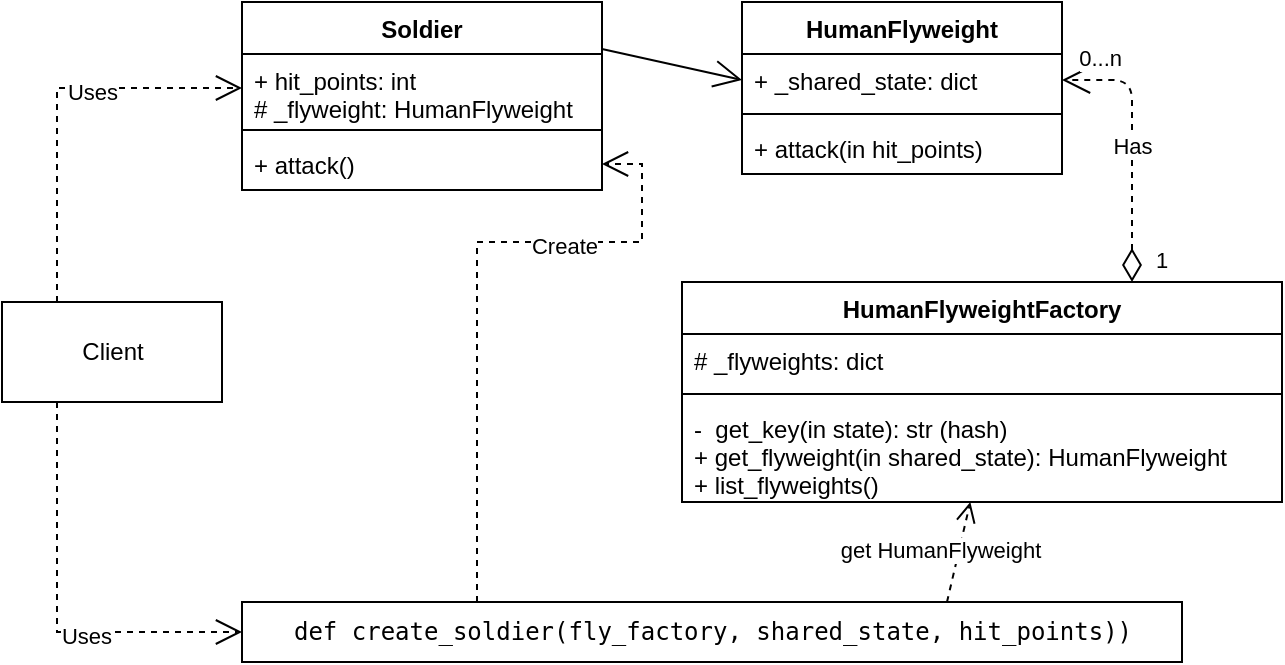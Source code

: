 <mxfile version="14.5.1" type="device"><diagram id="C5RBs43oDa-KdzZeNtuy" name="Page-1"><mxGraphModel dx="1350" dy="816" grid="1" gridSize="10" guides="1" tooltips="1" connect="1" arrows="1" fold="1" page="1" pageScale="1" pageWidth="827" pageHeight="1169" math="0" shadow="0"><root><mxCell id="WIyWlLk6GJQsqaUBKTNV-0"/><mxCell id="WIyWlLk6GJQsqaUBKTNV-1" parent="WIyWlLk6GJQsqaUBKTNV-0"/><mxCell id="5MXYveRSAMyTtyhuqWg0-2" value="HumanFlyweight" style="swimlane;fontStyle=1;align=center;verticalAlign=top;childLayout=stackLayout;horizontal=1;startSize=26;horizontalStack=0;resizeParent=1;resizeParentMax=0;resizeLast=0;collapsible=1;marginBottom=0;fontColor=#000000;" vertex="1" parent="WIyWlLk6GJQsqaUBKTNV-1"><mxGeometry x="380" y="10" width="160" height="86" as="geometry"/></mxCell><mxCell id="5MXYveRSAMyTtyhuqWg0-3" value="+ _shared_state: dict" style="text;strokeColor=none;fillColor=none;align=left;verticalAlign=top;spacingLeft=4;spacingRight=4;overflow=hidden;rotatable=0;points=[[0,0.5],[1,0.5]];portConstraint=eastwest;" vertex="1" parent="5MXYveRSAMyTtyhuqWg0-2"><mxGeometry y="26" width="160" height="26" as="geometry"/></mxCell><mxCell id="5MXYveRSAMyTtyhuqWg0-4" value="" style="line;strokeWidth=1;fillColor=none;align=left;verticalAlign=middle;spacingTop=-1;spacingLeft=3;spacingRight=3;rotatable=0;labelPosition=right;points=[];portConstraint=eastwest;" vertex="1" parent="5MXYveRSAMyTtyhuqWg0-2"><mxGeometry y="52" width="160" height="8" as="geometry"/></mxCell><mxCell id="5MXYveRSAMyTtyhuqWg0-5" value="+ attack(in hit_points)" style="text;strokeColor=none;fillColor=none;align=left;verticalAlign=top;spacingLeft=4;spacingRight=4;overflow=hidden;rotatable=0;points=[[0,0.5],[1,0.5]];portConstraint=eastwest;" vertex="1" parent="5MXYveRSAMyTtyhuqWg0-2"><mxGeometry y="60" width="160" height="26" as="geometry"/></mxCell><mxCell id="5MXYveRSAMyTtyhuqWg0-6" value="Soldier" style="swimlane;fontStyle=1;align=center;verticalAlign=top;childLayout=stackLayout;horizontal=1;startSize=26;horizontalStack=0;resizeParent=1;resizeParentMax=0;resizeLast=0;collapsible=1;marginBottom=0;fontColor=#000000;" vertex="1" parent="WIyWlLk6GJQsqaUBKTNV-1"><mxGeometry x="130" y="10" width="180" height="94" as="geometry"/></mxCell><mxCell id="5MXYveRSAMyTtyhuqWg0-7" value="+ hit_points: int&#10;# _flyweight: HumanFlyweight" style="text;strokeColor=none;fillColor=none;align=left;verticalAlign=top;spacingLeft=4;spacingRight=4;overflow=hidden;rotatable=0;points=[[0,0.5],[1,0.5]];portConstraint=eastwest;" vertex="1" parent="5MXYveRSAMyTtyhuqWg0-6"><mxGeometry y="26" width="180" height="34" as="geometry"/></mxCell><mxCell id="5MXYveRSAMyTtyhuqWg0-8" value="" style="line;strokeWidth=1;fillColor=none;align=left;verticalAlign=middle;spacingTop=-1;spacingLeft=3;spacingRight=3;rotatable=0;labelPosition=right;points=[];portConstraint=eastwest;" vertex="1" parent="5MXYveRSAMyTtyhuqWg0-6"><mxGeometry y="60" width="180" height="8" as="geometry"/></mxCell><mxCell id="5MXYveRSAMyTtyhuqWg0-9" value="+ attack()" style="text;strokeColor=none;fillColor=none;align=left;verticalAlign=top;spacingLeft=4;spacingRight=4;overflow=hidden;rotatable=0;points=[[0,0.5],[1,0.5]];portConstraint=eastwest;" vertex="1" parent="5MXYveRSAMyTtyhuqWg0-6"><mxGeometry y="68" width="180" height="26" as="geometry"/></mxCell><mxCell id="5MXYveRSAMyTtyhuqWg0-10" value="HumanFlyweightFactory" style="swimlane;fontStyle=1;align=center;verticalAlign=top;childLayout=stackLayout;horizontal=1;startSize=26;horizontalStack=0;resizeParent=1;resizeParentMax=0;resizeLast=0;collapsible=1;marginBottom=0;fontColor=#000000;" vertex="1" parent="WIyWlLk6GJQsqaUBKTNV-1"><mxGeometry x="350" y="150" width="300" height="110" as="geometry"/></mxCell><mxCell id="5MXYveRSAMyTtyhuqWg0-11" value="# _flyweights: dict" style="text;strokeColor=none;fillColor=none;align=left;verticalAlign=top;spacingLeft=4;spacingRight=4;overflow=hidden;rotatable=0;points=[[0,0.5],[1,0.5]];portConstraint=eastwest;" vertex="1" parent="5MXYveRSAMyTtyhuqWg0-10"><mxGeometry y="26" width="300" height="26" as="geometry"/></mxCell><mxCell id="5MXYveRSAMyTtyhuqWg0-12" value="" style="line;strokeWidth=1;fillColor=none;align=left;verticalAlign=middle;spacingTop=-1;spacingLeft=3;spacingRight=3;rotatable=0;labelPosition=right;points=[];portConstraint=eastwest;" vertex="1" parent="5MXYveRSAMyTtyhuqWg0-10"><mxGeometry y="52" width="300" height="8" as="geometry"/></mxCell><mxCell id="5MXYveRSAMyTtyhuqWg0-13" value="-  get_key(in state): str (hash)&#10;+ get_flyweight(in shared_state): HumanFlyweight &#10;+ list_flyweights()" style="text;strokeColor=none;fillColor=none;align=left;verticalAlign=top;spacingLeft=4;spacingRight=4;overflow=hidden;rotatable=0;points=[[0,0.5],[1,0.5]];portConstraint=eastwest;" vertex="1" parent="5MXYveRSAMyTtyhuqWg0-10"><mxGeometry y="60" width="300" height="50" as="geometry"/></mxCell><mxCell id="5MXYveRSAMyTtyhuqWg0-15" value="&lt;span style=&quot;background-color: rgb(40 , 44 , 52)&quot;&gt;&lt;font face=&quot;dejavu sans mono, monospace&quot;&gt;&lt;div&gt;def create_soldier(fly_factory, shared_state, hit_points))&lt;/div&gt;&lt;/font&gt;&lt;/span&gt;" style="html=1;" vertex="1" parent="WIyWlLk6GJQsqaUBKTNV-1"><mxGeometry x="130" y="310" width="470" height="30" as="geometry"/></mxCell><mxCell id="5MXYveRSAMyTtyhuqWg0-16" value="Client" style="html=1;" vertex="1" parent="WIyWlLk6GJQsqaUBKTNV-1"><mxGeometry x="10" y="160" width="110" height="50" as="geometry"/></mxCell><mxCell id="5MXYveRSAMyTtyhuqWg0-17" value="Has" style="endArrow=open;html=1;endSize=12;startArrow=diamondThin;startSize=14;startFill=0;edgeStyle=orthogonalEdgeStyle;dashed=1;fontColor=#000000;entryX=1;entryY=0.5;entryDx=0;entryDy=0;exitX=0.75;exitY=0;exitDx=0;exitDy=0;" edge="1" parent="WIyWlLk6GJQsqaUBKTNV-1" source="5MXYveRSAMyTtyhuqWg0-10" target="5MXYveRSAMyTtyhuqWg0-3"><mxGeometry relative="1" as="geometry"><mxPoint x="610" y="40" as="sourcePoint"/><mxPoint x="760" y="96" as="targetPoint"/><Array as="points"><mxPoint x="575" y="49"/></Array></mxGeometry></mxCell><mxCell id="5MXYveRSAMyTtyhuqWg0-18" value="1" style="edgeLabel;resizable=0;html=1;align=left;verticalAlign=top;" connectable="0" vertex="1" parent="5MXYveRSAMyTtyhuqWg0-17"><mxGeometry x="-1" relative="1" as="geometry"><mxPoint x="10" y="-23.97" as="offset"/></mxGeometry></mxCell><mxCell id="5MXYveRSAMyTtyhuqWg0-19" value="0...n" style="edgeLabel;resizable=0;html=1;align=right;verticalAlign=top;" connectable="0" vertex="1" parent="5MXYveRSAMyTtyhuqWg0-17"><mxGeometry x="1" relative="1" as="geometry"><mxPoint x="30" y="-24" as="offset"/></mxGeometry></mxCell><mxCell id="5MXYveRSAMyTtyhuqWg0-20" style="edgeStyle=orthogonalEdgeStyle;rounded=0;orthogonalLoop=1;jettySize=auto;html=1;exitX=0.25;exitY=0;exitDx=0;exitDy=0;entryX=0;entryY=0.5;entryDx=0;entryDy=0;endSize=11;startSize=11;endArrow=open;endFill=0;dashed=1;fontColor=#000000;" edge="1" parent="WIyWlLk6GJQsqaUBKTNV-1" source="5MXYveRSAMyTtyhuqWg0-16" target="5MXYveRSAMyTtyhuqWg0-7"><mxGeometry relative="1" as="geometry"><mxPoint x="79.2" y="270.049" as="sourcePoint"/><mxPoint x="30" y="357.917" as="targetPoint"/></mxGeometry></mxCell><mxCell id="5MXYveRSAMyTtyhuqWg0-21" value="Uses" style="edgeLabel;html=1;align=center;verticalAlign=middle;resizable=0;points=[];fontColor=#000000;" vertex="1" connectable="0" parent="5MXYveRSAMyTtyhuqWg0-20"><mxGeometry x="0.241" y="-2" relative="1" as="geometry"><mxPoint as="offset"/></mxGeometry></mxCell><mxCell id="5MXYveRSAMyTtyhuqWg0-22" style="edgeStyle=orthogonalEdgeStyle;rounded=0;orthogonalLoop=1;jettySize=auto;html=1;exitX=0.25;exitY=1;exitDx=0;exitDy=0;entryX=0;entryY=0.5;entryDx=0;entryDy=0;endSize=11;startSize=11;endArrow=open;endFill=0;dashed=1;fontColor=#000000;" edge="1" parent="WIyWlLk6GJQsqaUBKTNV-1" source="5MXYveRSAMyTtyhuqWg0-16" target="5MXYveRSAMyTtyhuqWg0-15"><mxGeometry relative="1" as="geometry"><mxPoint x="90" y="457" as="sourcePoint"/><mxPoint x="182.5" y="350" as="targetPoint"/></mxGeometry></mxCell><mxCell id="5MXYveRSAMyTtyhuqWg0-23" value="Uses" style="edgeLabel;html=1;align=center;verticalAlign=middle;resizable=0;points=[];fontColor=#000000;" vertex="1" connectable="0" parent="5MXYveRSAMyTtyhuqWg0-22"><mxGeometry x="0.241" y="-2" relative="1" as="geometry"><mxPoint as="offset"/></mxGeometry></mxCell><mxCell id="5MXYveRSAMyTtyhuqWg0-24" value="get HumanFlyweight" style="html=1;verticalAlign=bottom;endArrow=open;dashed=1;endSize=8;exitX=0.75;exitY=0;exitDx=0;exitDy=0;" edge="1" parent="WIyWlLk6GJQsqaUBKTNV-1" source="5MXYveRSAMyTtyhuqWg0-15" target="5MXYveRSAMyTtyhuqWg0-13"><mxGeometry x="-0.404" y="7" relative="1" as="geometry"><mxPoint x="490" y="440" as="sourcePoint"/><mxPoint x="540" y="290" as="targetPoint"/><mxPoint as="offset"/></mxGeometry></mxCell><mxCell id="5MXYveRSAMyTtyhuqWg0-26" style="edgeStyle=orthogonalEdgeStyle;rounded=0;orthogonalLoop=1;jettySize=auto;html=1;exitX=0.25;exitY=0;exitDx=0;exitDy=0;entryX=1;entryY=0.5;entryDx=0;entryDy=0;endSize=11;startSize=11;endArrow=open;endFill=0;dashed=1;fontColor=#000000;" edge="1" parent="WIyWlLk6GJQsqaUBKTNV-1" source="5MXYveRSAMyTtyhuqWg0-15" target="5MXYveRSAMyTtyhuqWg0-9"><mxGeometry relative="1" as="geometry"><mxPoint x="299.2" y="410.049" as="sourcePoint"/><mxPoint x="250" y="497.917" as="targetPoint"/><Array as="points"><mxPoint x="248" y="130"/><mxPoint x="330" y="130"/><mxPoint x="330" y="91"/></Array></mxGeometry></mxCell><mxCell id="5MXYveRSAMyTtyhuqWg0-27" value="Create" style="edgeLabel;html=1;align=center;verticalAlign=middle;resizable=0;points=[];fontColor=#000000;" vertex="1" connectable="0" parent="5MXYveRSAMyTtyhuqWg0-26"><mxGeometry x="0.241" y="-2" relative="1" as="geometry"><mxPoint x="23.5" as="offset"/></mxGeometry></mxCell><mxCell id="5MXYveRSAMyTtyhuqWg0-34" value="" style="endArrow=open;endFill=1;endSize=12;html=1;exitX=1;exitY=0.25;exitDx=0;exitDy=0;entryX=0;entryY=0.5;entryDx=0;entryDy=0;" edge="1" parent="WIyWlLk6GJQsqaUBKTNV-1" source="5MXYveRSAMyTtyhuqWg0-6" target="5MXYveRSAMyTtyhuqWg0-3"><mxGeometry width="160" relative="1" as="geometry"><mxPoint x="370" y="480" as="sourcePoint"/><mxPoint x="530" y="480" as="targetPoint"/></mxGeometry></mxCell></root></mxGraphModel></diagram></mxfile>